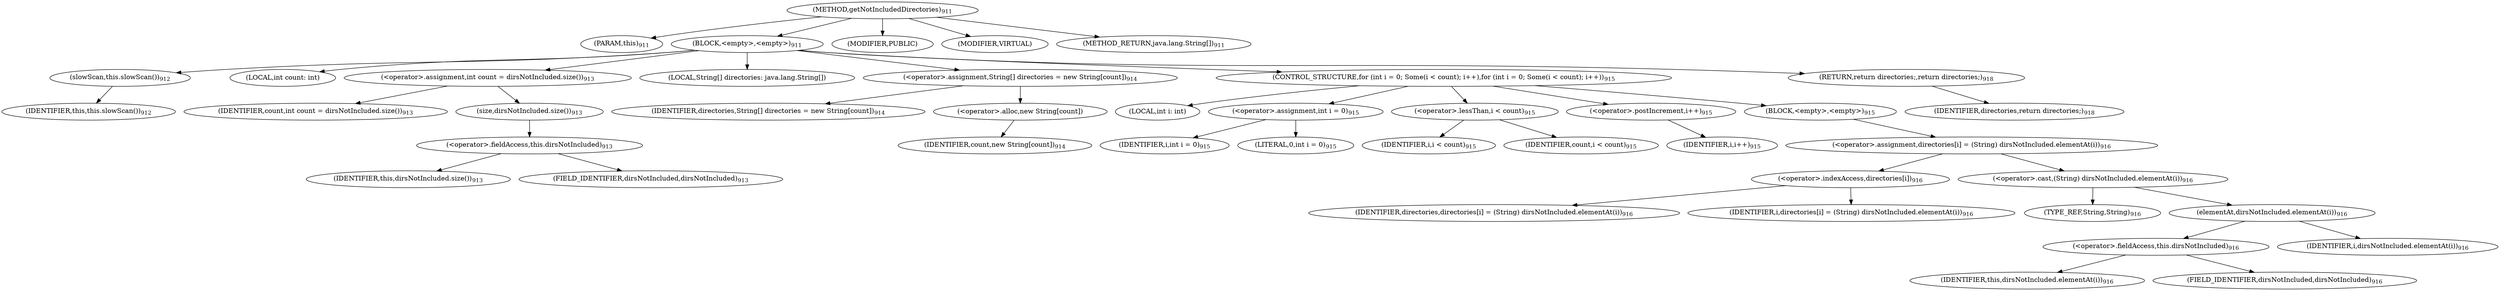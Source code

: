 digraph "getNotIncludedDirectories" {  
"1948" [label = <(METHOD,getNotIncludedDirectories)<SUB>911</SUB>> ]
"51" [label = <(PARAM,this)<SUB>911</SUB>> ]
"1949" [label = <(BLOCK,&lt;empty&gt;,&lt;empty&gt;)<SUB>911</SUB>> ]
"1950" [label = <(slowScan,this.slowScan())<SUB>912</SUB>> ]
"50" [label = <(IDENTIFIER,this,this.slowScan())<SUB>912</SUB>> ]
"1951" [label = <(LOCAL,int count: int)> ]
"1952" [label = <(&lt;operator&gt;.assignment,int count = dirsNotIncluded.size())<SUB>913</SUB>> ]
"1953" [label = <(IDENTIFIER,count,int count = dirsNotIncluded.size())<SUB>913</SUB>> ]
"1954" [label = <(size,dirsNotIncluded.size())<SUB>913</SUB>> ]
"1955" [label = <(&lt;operator&gt;.fieldAccess,this.dirsNotIncluded)<SUB>913</SUB>> ]
"1956" [label = <(IDENTIFIER,this,dirsNotIncluded.size())<SUB>913</SUB>> ]
"1957" [label = <(FIELD_IDENTIFIER,dirsNotIncluded,dirsNotIncluded)<SUB>913</SUB>> ]
"1958" [label = <(LOCAL,String[] directories: java.lang.String[])> ]
"1959" [label = <(&lt;operator&gt;.assignment,String[] directories = new String[count])<SUB>914</SUB>> ]
"1960" [label = <(IDENTIFIER,directories,String[] directories = new String[count])<SUB>914</SUB>> ]
"1961" [label = <(&lt;operator&gt;.alloc,new String[count])> ]
"1962" [label = <(IDENTIFIER,count,new String[count])<SUB>914</SUB>> ]
"1963" [label = <(CONTROL_STRUCTURE,for (int i = 0; Some(i &lt; count); i++),for (int i = 0; Some(i &lt; count); i++))<SUB>915</SUB>> ]
"1964" [label = <(LOCAL,int i: int)> ]
"1965" [label = <(&lt;operator&gt;.assignment,int i = 0)<SUB>915</SUB>> ]
"1966" [label = <(IDENTIFIER,i,int i = 0)<SUB>915</SUB>> ]
"1967" [label = <(LITERAL,0,int i = 0)<SUB>915</SUB>> ]
"1968" [label = <(&lt;operator&gt;.lessThan,i &lt; count)<SUB>915</SUB>> ]
"1969" [label = <(IDENTIFIER,i,i &lt; count)<SUB>915</SUB>> ]
"1970" [label = <(IDENTIFIER,count,i &lt; count)<SUB>915</SUB>> ]
"1971" [label = <(&lt;operator&gt;.postIncrement,i++)<SUB>915</SUB>> ]
"1972" [label = <(IDENTIFIER,i,i++)<SUB>915</SUB>> ]
"1973" [label = <(BLOCK,&lt;empty&gt;,&lt;empty&gt;)<SUB>915</SUB>> ]
"1974" [label = <(&lt;operator&gt;.assignment,directories[i] = (String) dirsNotIncluded.elementAt(i))<SUB>916</SUB>> ]
"1975" [label = <(&lt;operator&gt;.indexAccess,directories[i])<SUB>916</SUB>> ]
"1976" [label = <(IDENTIFIER,directories,directories[i] = (String) dirsNotIncluded.elementAt(i))<SUB>916</SUB>> ]
"1977" [label = <(IDENTIFIER,i,directories[i] = (String) dirsNotIncluded.elementAt(i))<SUB>916</SUB>> ]
"1978" [label = <(&lt;operator&gt;.cast,(String) dirsNotIncluded.elementAt(i))<SUB>916</SUB>> ]
"1979" [label = <(TYPE_REF,String,String)<SUB>916</SUB>> ]
"1980" [label = <(elementAt,dirsNotIncluded.elementAt(i))<SUB>916</SUB>> ]
"1981" [label = <(&lt;operator&gt;.fieldAccess,this.dirsNotIncluded)<SUB>916</SUB>> ]
"1982" [label = <(IDENTIFIER,this,dirsNotIncluded.elementAt(i))<SUB>916</SUB>> ]
"1983" [label = <(FIELD_IDENTIFIER,dirsNotIncluded,dirsNotIncluded)<SUB>916</SUB>> ]
"1984" [label = <(IDENTIFIER,i,dirsNotIncluded.elementAt(i))<SUB>916</SUB>> ]
"1985" [label = <(RETURN,return directories;,return directories;)<SUB>918</SUB>> ]
"1986" [label = <(IDENTIFIER,directories,return directories;)<SUB>918</SUB>> ]
"1987" [label = <(MODIFIER,PUBLIC)> ]
"1988" [label = <(MODIFIER,VIRTUAL)> ]
"1989" [label = <(METHOD_RETURN,java.lang.String[])<SUB>911</SUB>> ]
  "1948" -> "51" 
  "1948" -> "1949" 
  "1948" -> "1987" 
  "1948" -> "1988" 
  "1948" -> "1989" 
  "1949" -> "1950" 
  "1949" -> "1951" 
  "1949" -> "1952" 
  "1949" -> "1958" 
  "1949" -> "1959" 
  "1949" -> "1963" 
  "1949" -> "1985" 
  "1950" -> "50" 
  "1952" -> "1953" 
  "1952" -> "1954" 
  "1954" -> "1955" 
  "1955" -> "1956" 
  "1955" -> "1957" 
  "1959" -> "1960" 
  "1959" -> "1961" 
  "1961" -> "1962" 
  "1963" -> "1964" 
  "1963" -> "1965" 
  "1963" -> "1968" 
  "1963" -> "1971" 
  "1963" -> "1973" 
  "1965" -> "1966" 
  "1965" -> "1967" 
  "1968" -> "1969" 
  "1968" -> "1970" 
  "1971" -> "1972" 
  "1973" -> "1974" 
  "1974" -> "1975" 
  "1974" -> "1978" 
  "1975" -> "1976" 
  "1975" -> "1977" 
  "1978" -> "1979" 
  "1978" -> "1980" 
  "1980" -> "1981" 
  "1980" -> "1984" 
  "1981" -> "1982" 
  "1981" -> "1983" 
  "1985" -> "1986" 
}
